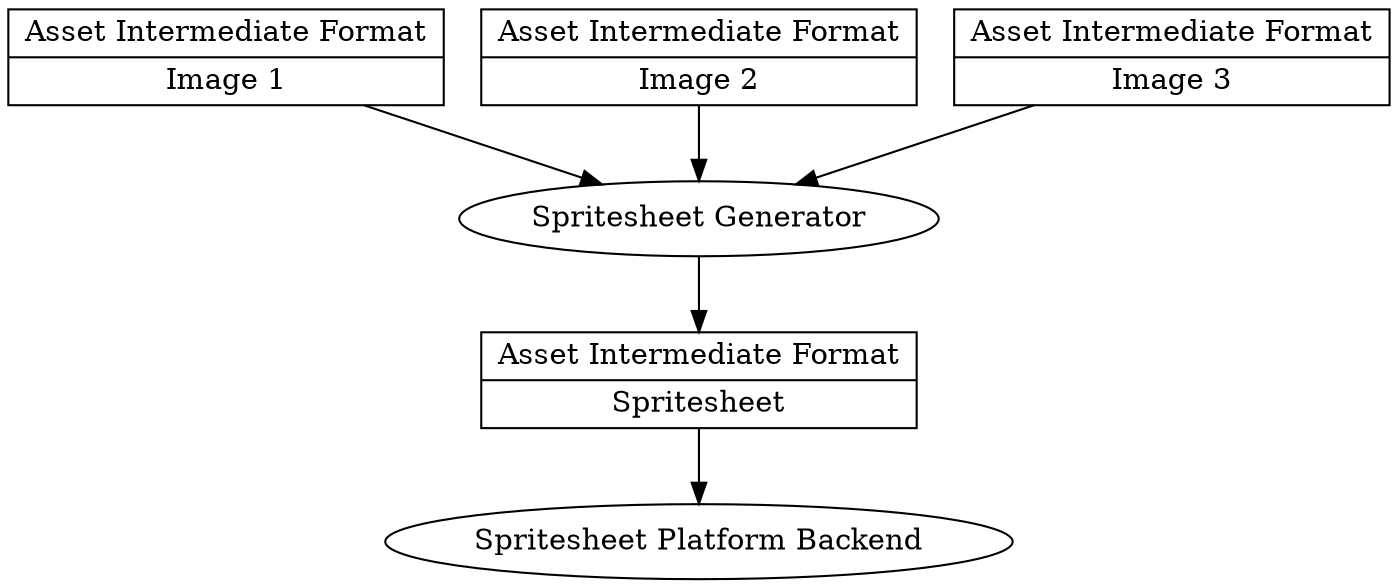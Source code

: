 digraph import {
    image1 [shape=record,label="{Asset Intermediate Format|Image 1}"];
    image2 [shape=record,label="{Asset Intermediate Format|Image 2}"];
    image3 [shape=record,label="{Asset Intermediate Format|Image 3}"];
    spritesheet_generator [label="Spritesheet Generator"];
    intermediate1 [shape=record,label="{Asset Intermediate Format|Spritesheet}"];
    platform_backend [label="Spritesheet Platform Backend"];

    image1 -> spritesheet_generator
    image2 -> spritesheet_generator
    image3 -> spritesheet_generator
    spritesheet_generator -> intermediate1 -> platform_backend

}